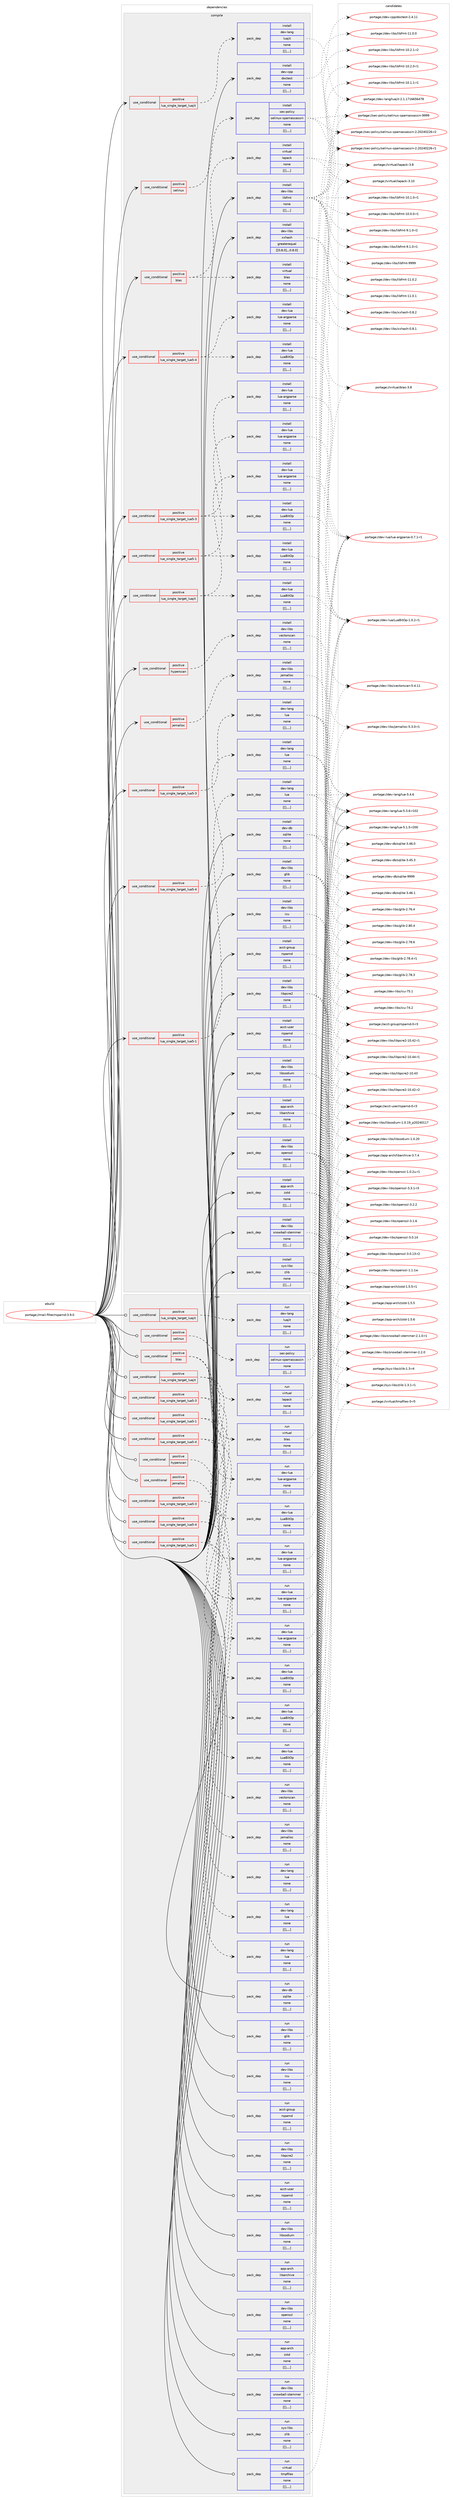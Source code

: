 digraph prolog {

# *************
# Graph options
# *************

newrank=true;
concentrate=true;
compound=true;
graph [rankdir=LR,fontname=Helvetica,fontsize=10,ranksep=1.5];#, ranksep=2.5, nodesep=0.2];
edge  [arrowhead=vee];
node  [fontname=Helvetica,fontsize=10];

# **********
# The ebuild
# **********

subgraph cluster_leftcol {
color=gray;
label=<<i>ebuild</i>>;
id [label="portage://mail-filter/rspamd-3.9.0", color=red, width=4, href="../mail-filter/rspamd-3.9.0.svg"];
}

# ****************
# The dependencies
# ****************

subgraph cluster_midcol {
color=gray;
label=<<i>dependencies</i>>;
subgraph cluster_compile {
fillcolor="#eeeeee";
style=filled;
label=<<i>compile</i>>;
subgraph cond72878 {
dependency293128 [label=<<TABLE BORDER="0" CELLBORDER="1" CELLSPACING="0" CELLPADDING="4"><TR><TD ROWSPAN="3" CELLPADDING="10">use_conditional</TD></TR><TR><TD>positive</TD></TR><TR><TD>blas</TD></TR></TABLE>>, shape=none, color=red];
subgraph pack217813 {
dependency293129 [label=<<TABLE BORDER="0" CELLBORDER="1" CELLSPACING="0" CELLPADDING="4" WIDTH="220"><TR><TD ROWSPAN="6" CELLPADDING="30">pack_dep</TD></TR><TR><TD WIDTH="110">install</TD></TR><TR><TD>virtual</TD></TR><TR><TD>blas</TD></TR><TR><TD>none</TD></TR><TR><TD>[[],,,,]</TD></TR></TABLE>>, shape=none, color=blue];
}
dependency293128:e -> dependency293129:w [weight=20,style="dashed",arrowhead="vee"];
subgraph pack217814 {
dependency293130 [label=<<TABLE BORDER="0" CELLBORDER="1" CELLSPACING="0" CELLPADDING="4" WIDTH="220"><TR><TD ROWSPAN="6" CELLPADDING="30">pack_dep</TD></TR><TR><TD WIDTH="110">install</TD></TR><TR><TD>virtual</TD></TR><TR><TD>lapack</TD></TR><TR><TD>none</TD></TR><TR><TD>[[],,,,]</TD></TR></TABLE>>, shape=none, color=blue];
}
dependency293128:e -> dependency293130:w [weight=20,style="dashed",arrowhead="vee"];
}
id:e -> dependency293128:w [weight=20,style="solid",arrowhead="vee"];
subgraph cond72879 {
dependency293131 [label=<<TABLE BORDER="0" CELLBORDER="1" CELLSPACING="0" CELLPADDING="4"><TR><TD ROWSPAN="3" CELLPADDING="10">use_conditional</TD></TR><TR><TD>positive</TD></TR><TR><TD>hyperscan</TD></TR></TABLE>>, shape=none, color=red];
subgraph pack217815 {
dependency293132 [label=<<TABLE BORDER="0" CELLBORDER="1" CELLSPACING="0" CELLPADDING="4" WIDTH="220"><TR><TD ROWSPAN="6" CELLPADDING="30">pack_dep</TD></TR><TR><TD WIDTH="110">install</TD></TR><TR><TD>dev-libs</TD></TR><TR><TD>vectorscan</TD></TR><TR><TD>none</TD></TR><TR><TD>[[],,,,]</TD></TR></TABLE>>, shape=none, color=blue];
}
dependency293131:e -> dependency293132:w [weight=20,style="dashed",arrowhead="vee"];
}
id:e -> dependency293131:w [weight=20,style="solid",arrowhead="vee"];
subgraph cond72880 {
dependency293133 [label=<<TABLE BORDER="0" CELLBORDER="1" CELLSPACING="0" CELLPADDING="4"><TR><TD ROWSPAN="3" CELLPADDING="10">use_conditional</TD></TR><TR><TD>positive</TD></TR><TR><TD>jemalloc</TD></TR></TABLE>>, shape=none, color=red];
subgraph pack217816 {
dependency293134 [label=<<TABLE BORDER="0" CELLBORDER="1" CELLSPACING="0" CELLPADDING="4" WIDTH="220"><TR><TD ROWSPAN="6" CELLPADDING="30">pack_dep</TD></TR><TR><TD WIDTH="110">install</TD></TR><TR><TD>dev-libs</TD></TR><TR><TD>jemalloc</TD></TR><TR><TD>none</TD></TR><TR><TD>[[],,,,]</TD></TR></TABLE>>, shape=none, color=blue];
}
dependency293133:e -> dependency293134:w [weight=20,style="dashed",arrowhead="vee"];
}
id:e -> dependency293133:w [weight=20,style="solid",arrowhead="vee"];
subgraph cond72881 {
dependency293135 [label=<<TABLE BORDER="0" CELLBORDER="1" CELLSPACING="0" CELLPADDING="4"><TR><TD ROWSPAN="3" CELLPADDING="10">use_conditional</TD></TR><TR><TD>positive</TD></TR><TR><TD>lua_single_target_lua5-1</TD></TR></TABLE>>, shape=none, color=red];
subgraph pack217817 {
dependency293136 [label=<<TABLE BORDER="0" CELLBORDER="1" CELLSPACING="0" CELLPADDING="4" WIDTH="220"><TR><TD ROWSPAN="6" CELLPADDING="30">pack_dep</TD></TR><TR><TD WIDTH="110">install</TD></TR><TR><TD>dev-lang</TD></TR><TR><TD>lua</TD></TR><TR><TD>none</TD></TR><TR><TD>[[],,,,]</TD></TR></TABLE>>, shape=none, color=blue];
}
dependency293135:e -> dependency293136:w [weight=20,style="dashed",arrowhead="vee"];
}
id:e -> dependency293135:w [weight=20,style="solid",arrowhead="vee"];
subgraph cond72882 {
dependency293137 [label=<<TABLE BORDER="0" CELLBORDER="1" CELLSPACING="0" CELLPADDING="4"><TR><TD ROWSPAN="3" CELLPADDING="10">use_conditional</TD></TR><TR><TD>positive</TD></TR><TR><TD>lua_single_target_lua5-1</TD></TR></TABLE>>, shape=none, color=red];
subgraph pack217818 {
dependency293138 [label=<<TABLE BORDER="0" CELLBORDER="1" CELLSPACING="0" CELLPADDING="4" WIDTH="220"><TR><TD ROWSPAN="6" CELLPADDING="30">pack_dep</TD></TR><TR><TD WIDTH="110">install</TD></TR><TR><TD>dev-lua</TD></TR><TR><TD>LuaBitOp</TD></TR><TR><TD>none</TD></TR><TR><TD>[[],,,,]</TD></TR></TABLE>>, shape=none, color=blue];
}
dependency293137:e -> dependency293138:w [weight=20,style="dashed",arrowhead="vee"];
subgraph pack217819 {
dependency293139 [label=<<TABLE BORDER="0" CELLBORDER="1" CELLSPACING="0" CELLPADDING="4" WIDTH="220"><TR><TD ROWSPAN="6" CELLPADDING="30">pack_dep</TD></TR><TR><TD WIDTH="110">install</TD></TR><TR><TD>dev-lua</TD></TR><TR><TD>lua-argparse</TD></TR><TR><TD>none</TD></TR><TR><TD>[[],,,,]</TD></TR></TABLE>>, shape=none, color=blue];
}
dependency293137:e -> dependency293139:w [weight=20,style="dashed",arrowhead="vee"];
}
id:e -> dependency293137:w [weight=20,style="solid",arrowhead="vee"];
subgraph cond72883 {
dependency293140 [label=<<TABLE BORDER="0" CELLBORDER="1" CELLSPACING="0" CELLPADDING="4"><TR><TD ROWSPAN="3" CELLPADDING="10">use_conditional</TD></TR><TR><TD>positive</TD></TR><TR><TD>lua_single_target_lua5-3</TD></TR></TABLE>>, shape=none, color=red];
subgraph pack217820 {
dependency293141 [label=<<TABLE BORDER="0" CELLBORDER="1" CELLSPACING="0" CELLPADDING="4" WIDTH="220"><TR><TD ROWSPAN="6" CELLPADDING="30">pack_dep</TD></TR><TR><TD WIDTH="110">install</TD></TR><TR><TD>dev-lang</TD></TR><TR><TD>lua</TD></TR><TR><TD>none</TD></TR><TR><TD>[[],,,,]</TD></TR></TABLE>>, shape=none, color=blue];
}
dependency293140:e -> dependency293141:w [weight=20,style="dashed",arrowhead="vee"];
}
id:e -> dependency293140:w [weight=20,style="solid",arrowhead="vee"];
subgraph cond72884 {
dependency293142 [label=<<TABLE BORDER="0" CELLBORDER="1" CELLSPACING="0" CELLPADDING="4"><TR><TD ROWSPAN="3" CELLPADDING="10">use_conditional</TD></TR><TR><TD>positive</TD></TR><TR><TD>lua_single_target_lua5-3</TD></TR></TABLE>>, shape=none, color=red];
subgraph pack217821 {
dependency293143 [label=<<TABLE BORDER="0" CELLBORDER="1" CELLSPACING="0" CELLPADDING="4" WIDTH="220"><TR><TD ROWSPAN="6" CELLPADDING="30">pack_dep</TD></TR><TR><TD WIDTH="110">install</TD></TR><TR><TD>dev-lua</TD></TR><TR><TD>LuaBitOp</TD></TR><TR><TD>none</TD></TR><TR><TD>[[],,,,]</TD></TR></TABLE>>, shape=none, color=blue];
}
dependency293142:e -> dependency293143:w [weight=20,style="dashed",arrowhead="vee"];
subgraph pack217822 {
dependency293144 [label=<<TABLE BORDER="0" CELLBORDER="1" CELLSPACING="0" CELLPADDING="4" WIDTH="220"><TR><TD ROWSPAN="6" CELLPADDING="30">pack_dep</TD></TR><TR><TD WIDTH="110">install</TD></TR><TR><TD>dev-lua</TD></TR><TR><TD>lua-argparse</TD></TR><TR><TD>none</TD></TR><TR><TD>[[],,,,]</TD></TR></TABLE>>, shape=none, color=blue];
}
dependency293142:e -> dependency293144:w [weight=20,style="dashed",arrowhead="vee"];
}
id:e -> dependency293142:w [weight=20,style="solid",arrowhead="vee"];
subgraph cond72885 {
dependency293145 [label=<<TABLE BORDER="0" CELLBORDER="1" CELLSPACING="0" CELLPADDING="4"><TR><TD ROWSPAN="3" CELLPADDING="10">use_conditional</TD></TR><TR><TD>positive</TD></TR><TR><TD>lua_single_target_lua5-4</TD></TR></TABLE>>, shape=none, color=red];
subgraph pack217823 {
dependency293146 [label=<<TABLE BORDER="0" CELLBORDER="1" CELLSPACING="0" CELLPADDING="4" WIDTH="220"><TR><TD ROWSPAN="6" CELLPADDING="30">pack_dep</TD></TR><TR><TD WIDTH="110">install</TD></TR><TR><TD>dev-lang</TD></TR><TR><TD>lua</TD></TR><TR><TD>none</TD></TR><TR><TD>[[],,,,]</TD></TR></TABLE>>, shape=none, color=blue];
}
dependency293145:e -> dependency293146:w [weight=20,style="dashed",arrowhead="vee"];
}
id:e -> dependency293145:w [weight=20,style="solid",arrowhead="vee"];
subgraph cond72886 {
dependency293147 [label=<<TABLE BORDER="0" CELLBORDER="1" CELLSPACING="0" CELLPADDING="4"><TR><TD ROWSPAN="3" CELLPADDING="10">use_conditional</TD></TR><TR><TD>positive</TD></TR><TR><TD>lua_single_target_lua5-4</TD></TR></TABLE>>, shape=none, color=red];
subgraph pack217824 {
dependency293148 [label=<<TABLE BORDER="0" CELLBORDER="1" CELLSPACING="0" CELLPADDING="4" WIDTH="220"><TR><TD ROWSPAN="6" CELLPADDING="30">pack_dep</TD></TR><TR><TD WIDTH="110">install</TD></TR><TR><TD>dev-lua</TD></TR><TR><TD>LuaBitOp</TD></TR><TR><TD>none</TD></TR><TR><TD>[[],,,,]</TD></TR></TABLE>>, shape=none, color=blue];
}
dependency293147:e -> dependency293148:w [weight=20,style="dashed",arrowhead="vee"];
subgraph pack217825 {
dependency293149 [label=<<TABLE BORDER="0" CELLBORDER="1" CELLSPACING="0" CELLPADDING="4" WIDTH="220"><TR><TD ROWSPAN="6" CELLPADDING="30">pack_dep</TD></TR><TR><TD WIDTH="110">install</TD></TR><TR><TD>dev-lua</TD></TR><TR><TD>lua-argparse</TD></TR><TR><TD>none</TD></TR><TR><TD>[[],,,,]</TD></TR></TABLE>>, shape=none, color=blue];
}
dependency293147:e -> dependency293149:w [weight=20,style="dashed",arrowhead="vee"];
}
id:e -> dependency293147:w [weight=20,style="solid",arrowhead="vee"];
subgraph cond72887 {
dependency293150 [label=<<TABLE BORDER="0" CELLBORDER="1" CELLSPACING="0" CELLPADDING="4"><TR><TD ROWSPAN="3" CELLPADDING="10">use_conditional</TD></TR><TR><TD>positive</TD></TR><TR><TD>lua_single_target_luajit</TD></TR></TABLE>>, shape=none, color=red];
subgraph pack217826 {
dependency293151 [label=<<TABLE BORDER="0" CELLBORDER="1" CELLSPACING="0" CELLPADDING="4" WIDTH="220"><TR><TD ROWSPAN="6" CELLPADDING="30">pack_dep</TD></TR><TR><TD WIDTH="110">install</TD></TR><TR><TD>dev-lang</TD></TR><TR><TD>luajit</TD></TR><TR><TD>none</TD></TR><TR><TD>[[],,,,]</TD></TR></TABLE>>, shape=none, color=blue];
}
dependency293150:e -> dependency293151:w [weight=20,style="dashed",arrowhead="vee"];
}
id:e -> dependency293150:w [weight=20,style="solid",arrowhead="vee"];
subgraph cond72888 {
dependency293152 [label=<<TABLE BORDER="0" CELLBORDER="1" CELLSPACING="0" CELLPADDING="4"><TR><TD ROWSPAN="3" CELLPADDING="10">use_conditional</TD></TR><TR><TD>positive</TD></TR><TR><TD>lua_single_target_luajit</TD></TR></TABLE>>, shape=none, color=red];
subgraph pack217827 {
dependency293153 [label=<<TABLE BORDER="0" CELLBORDER="1" CELLSPACING="0" CELLPADDING="4" WIDTH="220"><TR><TD ROWSPAN="6" CELLPADDING="30">pack_dep</TD></TR><TR><TD WIDTH="110">install</TD></TR><TR><TD>dev-lua</TD></TR><TR><TD>LuaBitOp</TD></TR><TR><TD>none</TD></TR><TR><TD>[[],,,,]</TD></TR></TABLE>>, shape=none, color=blue];
}
dependency293152:e -> dependency293153:w [weight=20,style="dashed",arrowhead="vee"];
subgraph pack217828 {
dependency293154 [label=<<TABLE BORDER="0" CELLBORDER="1" CELLSPACING="0" CELLPADDING="4" WIDTH="220"><TR><TD ROWSPAN="6" CELLPADDING="30">pack_dep</TD></TR><TR><TD WIDTH="110">install</TD></TR><TR><TD>dev-lua</TD></TR><TR><TD>lua-argparse</TD></TR><TR><TD>none</TD></TR><TR><TD>[[],,,,]</TD></TR></TABLE>>, shape=none, color=blue];
}
dependency293152:e -> dependency293154:w [weight=20,style="dashed",arrowhead="vee"];
}
id:e -> dependency293152:w [weight=20,style="solid",arrowhead="vee"];
subgraph cond72889 {
dependency293155 [label=<<TABLE BORDER="0" CELLBORDER="1" CELLSPACING="0" CELLPADDING="4"><TR><TD ROWSPAN="3" CELLPADDING="10">use_conditional</TD></TR><TR><TD>positive</TD></TR><TR><TD>selinux</TD></TR></TABLE>>, shape=none, color=red];
subgraph pack217829 {
dependency293156 [label=<<TABLE BORDER="0" CELLBORDER="1" CELLSPACING="0" CELLPADDING="4" WIDTH="220"><TR><TD ROWSPAN="6" CELLPADDING="30">pack_dep</TD></TR><TR><TD WIDTH="110">install</TD></TR><TR><TD>sec-policy</TD></TR><TR><TD>selinux-spamassassin</TD></TR><TR><TD>none</TD></TR><TR><TD>[[],,,,]</TD></TR></TABLE>>, shape=none, color=blue];
}
dependency293155:e -> dependency293156:w [weight=20,style="dashed",arrowhead="vee"];
}
id:e -> dependency293155:w [weight=20,style="solid",arrowhead="vee"];
subgraph pack217830 {
dependency293157 [label=<<TABLE BORDER="0" CELLBORDER="1" CELLSPACING="0" CELLPADDING="4" WIDTH="220"><TR><TD ROWSPAN="6" CELLPADDING="30">pack_dep</TD></TR><TR><TD WIDTH="110">install</TD></TR><TR><TD>acct-group</TD></TR><TR><TD>rspamd</TD></TR><TR><TD>none</TD></TR><TR><TD>[[],,,,]</TD></TR></TABLE>>, shape=none, color=blue];
}
id:e -> dependency293157:w [weight=20,style="solid",arrowhead="vee"];
subgraph pack217831 {
dependency293158 [label=<<TABLE BORDER="0" CELLBORDER="1" CELLSPACING="0" CELLPADDING="4" WIDTH="220"><TR><TD ROWSPAN="6" CELLPADDING="30">pack_dep</TD></TR><TR><TD WIDTH="110">install</TD></TR><TR><TD>acct-user</TD></TR><TR><TD>rspamd</TD></TR><TR><TD>none</TD></TR><TR><TD>[[],,,,]</TD></TR></TABLE>>, shape=none, color=blue];
}
id:e -> dependency293158:w [weight=20,style="solid",arrowhead="vee"];
subgraph pack217832 {
dependency293159 [label=<<TABLE BORDER="0" CELLBORDER="1" CELLSPACING="0" CELLPADDING="4" WIDTH="220"><TR><TD ROWSPAN="6" CELLPADDING="30">pack_dep</TD></TR><TR><TD WIDTH="110">install</TD></TR><TR><TD>app-arch</TD></TR><TR><TD>libarchive</TD></TR><TR><TD>none</TD></TR><TR><TD>[[],,,,]</TD></TR></TABLE>>, shape=none, color=blue];
}
id:e -> dependency293159:w [weight=20,style="solid",arrowhead="vee"];
subgraph pack217833 {
dependency293160 [label=<<TABLE BORDER="0" CELLBORDER="1" CELLSPACING="0" CELLPADDING="4" WIDTH="220"><TR><TD ROWSPAN="6" CELLPADDING="30">pack_dep</TD></TR><TR><TD WIDTH="110">install</TD></TR><TR><TD>app-arch</TD></TR><TR><TD>zstd</TD></TR><TR><TD>none</TD></TR><TR><TD>[[],,,,]</TD></TR></TABLE>>, shape=none, color=blue];
}
id:e -> dependency293160:w [weight=20,style="solid",arrowhead="vee"];
subgraph pack217834 {
dependency293161 [label=<<TABLE BORDER="0" CELLBORDER="1" CELLSPACING="0" CELLPADDING="4" WIDTH="220"><TR><TD ROWSPAN="6" CELLPADDING="30">pack_dep</TD></TR><TR><TD WIDTH="110">install</TD></TR><TR><TD>dev-cpp</TD></TR><TR><TD>doctest</TD></TR><TR><TD>none</TD></TR><TR><TD>[[],,,,]</TD></TR></TABLE>>, shape=none, color=blue];
}
id:e -> dependency293161:w [weight=20,style="solid",arrowhead="vee"];
subgraph pack217835 {
dependency293162 [label=<<TABLE BORDER="0" CELLBORDER="1" CELLSPACING="0" CELLPADDING="4" WIDTH="220"><TR><TD ROWSPAN="6" CELLPADDING="30">pack_dep</TD></TR><TR><TD WIDTH="110">install</TD></TR><TR><TD>dev-db</TD></TR><TR><TD>sqlite</TD></TR><TR><TD>none</TD></TR><TR><TD>[[],,,,]</TD></TR></TABLE>>, shape=none, color=blue];
}
id:e -> dependency293162:w [weight=20,style="solid",arrowhead="vee"];
subgraph pack217836 {
dependency293163 [label=<<TABLE BORDER="0" CELLBORDER="1" CELLSPACING="0" CELLPADDING="4" WIDTH="220"><TR><TD ROWSPAN="6" CELLPADDING="30">pack_dep</TD></TR><TR><TD WIDTH="110">install</TD></TR><TR><TD>dev-libs</TD></TR><TR><TD>glib</TD></TR><TR><TD>none</TD></TR><TR><TD>[[],,,,]</TD></TR></TABLE>>, shape=none, color=blue];
}
id:e -> dependency293163:w [weight=20,style="solid",arrowhead="vee"];
subgraph pack217837 {
dependency293164 [label=<<TABLE BORDER="0" CELLBORDER="1" CELLSPACING="0" CELLPADDING="4" WIDTH="220"><TR><TD ROWSPAN="6" CELLPADDING="30">pack_dep</TD></TR><TR><TD WIDTH="110">install</TD></TR><TR><TD>dev-libs</TD></TR><TR><TD>icu</TD></TR><TR><TD>none</TD></TR><TR><TD>[[],,,,]</TD></TR></TABLE>>, shape=none, color=blue];
}
id:e -> dependency293164:w [weight=20,style="solid",arrowhead="vee"];
subgraph pack217838 {
dependency293165 [label=<<TABLE BORDER="0" CELLBORDER="1" CELLSPACING="0" CELLPADDING="4" WIDTH="220"><TR><TD ROWSPAN="6" CELLPADDING="30">pack_dep</TD></TR><TR><TD WIDTH="110">install</TD></TR><TR><TD>dev-libs</TD></TR><TR><TD>libfmt</TD></TR><TR><TD>none</TD></TR><TR><TD>[[],,,,]</TD></TR></TABLE>>, shape=none, color=blue];
}
id:e -> dependency293165:w [weight=20,style="solid",arrowhead="vee"];
subgraph pack217839 {
dependency293166 [label=<<TABLE BORDER="0" CELLBORDER="1" CELLSPACING="0" CELLPADDING="4" WIDTH="220"><TR><TD ROWSPAN="6" CELLPADDING="30">pack_dep</TD></TR><TR><TD WIDTH="110">install</TD></TR><TR><TD>dev-libs</TD></TR><TR><TD>libpcre2</TD></TR><TR><TD>none</TD></TR><TR><TD>[[],,,,]</TD></TR></TABLE>>, shape=none, color=blue];
}
id:e -> dependency293166:w [weight=20,style="solid",arrowhead="vee"];
subgraph pack217840 {
dependency293167 [label=<<TABLE BORDER="0" CELLBORDER="1" CELLSPACING="0" CELLPADDING="4" WIDTH="220"><TR><TD ROWSPAN="6" CELLPADDING="30">pack_dep</TD></TR><TR><TD WIDTH="110">install</TD></TR><TR><TD>dev-libs</TD></TR><TR><TD>libsodium</TD></TR><TR><TD>none</TD></TR><TR><TD>[[],,,,]</TD></TR></TABLE>>, shape=none, color=blue];
}
id:e -> dependency293167:w [weight=20,style="solid",arrowhead="vee"];
subgraph pack217841 {
dependency293168 [label=<<TABLE BORDER="0" CELLBORDER="1" CELLSPACING="0" CELLPADDING="4" WIDTH="220"><TR><TD ROWSPAN="6" CELLPADDING="30">pack_dep</TD></TR><TR><TD WIDTH="110">install</TD></TR><TR><TD>dev-libs</TD></TR><TR><TD>openssl</TD></TR><TR><TD>none</TD></TR><TR><TD>[[],,,,]</TD></TR></TABLE>>, shape=none, color=blue];
}
id:e -> dependency293168:w [weight=20,style="solid",arrowhead="vee"];
subgraph pack217842 {
dependency293169 [label=<<TABLE BORDER="0" CELLBORDER="1" CELLSPACING="0" CELLPADDING="4" WIDTH="220"><TR><TD ROWSPAN="6" CELLPADDING="30">pack_dep</TD></TR><TR><TD WIDTH="110">install</TD></TR><TR><TD>dev-libs</TD></TR><TR><TD>snowball-stemmer</TD></TR><TR><TD>none</TD></TR><TR><TD>[[],,,,]</TD></TR></TABLE>>, shape=none, color=blue];
}
id:e -> dependency293169:w [weight=20,style="solid",arrowhead="vee"];
subgraph pack217843 {
dependency293170 [label=<<TABLE BORDER="0" CELLBORDER="1" CELLSPACING="0" CELLPADDING="4" WIDTH="220"><TR><TD ROWSPAN="6" CELLPADDING="30">pack_dep</TD></TR><TR><TD WIDTH="110">install</TD></TR><TR><TD>dev-libs</TD></TR><TR><TD>xxhash</TD></TR><TR><TD>greaterequal</TD></TR><TR><TD>[[0,8,0],,,0.8.0]</TD></TR></TABLE>>, shape=none, color=blue];
}
id:e -> dependency293170:w [weight=20,style="solid",arrowhead="vee"];
subgraph pack217844 {
dependency293171 [label=<<TABLE BORDER="0" CELLBORDER="1" CELLSPACING="0" CELLPADDING="4" WIDTH="220"><TR><TD ROWSPAN="6" CELLPADDING="30">pack_dep</TD></TR><TR><TD WIDTH="110">install</TD></TR><TR><TD>sys-libs</TD></TR><TR><TD>zlib</TD></TR><TR><TD>none</TD></TR><TR><TD>[[],,,,]</TD></TR></TABLE>>, shape=none, color=blue];
}
id:e -> dependency293171:w [weight=20,style="solid",arrowhead="vee"];
}
subgraph cluster_compileandrun {
fillcolor="#eeeeee";
style=filled;
label=<<i>compile and run</i>>;
}
subgraph cluster_run {
fillcolor="#eeeeee";
style=filled;
label=<<i>run</i>>;
subgraph cond72890 {
dependency293172 [label=<<TABLE BORDER="0" CELLBORDER="1" CELLSPACING="0" CELLPADDING="4"><TR><TD ROWSPAN="3" CELLPADDING="10">use_conditional</TD></TR><TR><TD>positive</TD></TR><TR><TD>blas</TD></TR></TABLE>>, shape=none, color=red];
subgraph pack217845 {
dependency293173 [label=<<TABLE BORDER="0" CELLBORDER="1" CELLSPACING="0" CELLPADDING="4" WIDTH="220"><TR><TD ROWSPAN="6" CELLPADDING="30">pack_dep</TD></TR><TR><TD WIDTH="110">run</TD></TR><TR><TD>virtual</TD></TR><TR><TD>blas</TD></TR><TR><TD>none</TD></TR><TR><TD>[[],,,,]</TD></TR></TABLE>>, shape=none, color=blue];
}
dependency293172:e -> dependency293173:w [weight=20,style="dashed",arrowhead="vee"];
subgraph pack217846 {
dependency293174 [label=<<TABLE BORDER="0" CELLBORDER="1" CELLSPACING="0" CELLPADDING="4" WIDTH="220"><TR><TD ROWSPAN="6" CELLPADDING="30">pack_dep</TD></TR><TR><TD WIDTH="110">run</TD></TR><TR><TD>virtual</TD></TR><TR><TD>lapack</TD></TR><TR><TD>none</TD></TR><TR><TD>[[],,,,]</TD></TR></TABLE>>, shape=none, color=blue];
}
dependency293172:e -> dependency293174:w [weight=20,style="dashed",arrowhead="vee"];
}
id:e -> dependency293172:w [weight=20,style="solid",arrowhead="odot"];
subgraph cond72891 {
dependency293175 [label=<<TABLE BORDER="0" CELLBORDER="1" CELLSPACING="0" CELLPADDING="4"><TR><TD ROWSPAN="3" CELLPADDING="10">use_conditional</TD></TR><TR><TD>positive</TD></TR><TR><TD>hyperscan</TD></TR></TABLE>>, shape=none, color=red];
subgraph pack217847 {
dependency293176 [label=<<TABLE BORDER="0" CELLBORDER="1" CELLSPACING="0" CELLPADDING="4" WIDTH="220"><TR><TD ROWSPAN="6" CELLPADDING="30">pack_dep</TD></TR><TR><TD WIDTH="110">run</TD></TR><TR><TD>dev-libs</TD></TR><TR><TD>vectorscan</TD></TR><TR><TD>none</TD></TR><TR><TD>[[],,,,]</TD></TR></TABLE>>, shape=none, color=blue];
}
dependency293175:e -> dependency293176:w [weight=20,style="dashed",arrowhead="vee"];
}
id:e -> dependency293175:w [weight=20,style="solid",arrowhead="odot"];
subgraph cond72892 {
dependency293177 [label=<<TABLE BORDER="0" CELLBORDER="1" CELLSPACING="0" CELLPADDING="4"><TR><TD ROWSPAN="3" CELLPADDING="10">use_conditional</TD></TR><TR><TD>positive</TD></TR><TR><TD>jemalloc</TD></TR></TABLE>>, shape=none, color=red];
subgraph pack217848 {
dependency293178 [label=<<TABLE BORDER="0" CELLBORDER="1" CELLSPACING="0" CELLPADDING="4" WIDTH="220"><TR><TD ROWSPAN="6" CELLPADDING="30">pack_dep</TD></TR><TR><TD WIDTH="110">run</TD></TR><TR><TD>dev-libs</TD></TR><TR><TD>jemalloc</TD></TR><TR><TD>none</TD></TR><TR><TD>[[],,,,]</TD></TR></TABLE>>, shape=none, color=blue];
}
dependency293177:e -> dependency293178:w [weight=20,style="dashed",arrowhead="vee"];
}
id:e -> dependency293177:w [weight=20,style="solid",arrowhead="odot"];
subgraph cond72893 {
dependency293179 [label=<<TABLE BORDER="0" CELLBORDER="1" CELLSPACING="0" CELLPADDING="4"><TR><TD ROWSPAN="3" CELLPADDING="10">use_conditional</TD></TR><TR><TD>positive</TD></TR><TR><TD>lua_single_target_lua5-1</TD></TR></TABLE>>, shape=none, color=red];
subgraph pack217849 {
dependency293180 [label=<<TABLE BORDER="0" CELLBORDER="1" CELLSPACING="0" CELLPADDING="4" WIDTH="220"><TR><TD ROWSPAN="6" CELLPADDING="30">pack_dep</TD></TR><TR><TD WIDTH="110">run</TD></TR><TR><TD>dev-lang</TD></TR><TR><TD>lua</TD></TR><TR><TD>none</TD></TR><TR><TD>[[],,,,]</TD></TR></TABLE>>, shape=none, color=blue];
}
dependency293179:e -> dependency293180:w [weight=20,style="dashed",arrowhead="vee"];
}
id:e -> dependency293179:w [weight=20,style="solid",arrowhead="odot"];
subgraph cond72894 {
dependency293181 [label=<<TABLE BORDER="0" CELLBORDER="1" CELLSPACING="0" CELLPADDING="4"><TR><TD ROWSPAN="3" CELLPADDING="10">use_conditional</TD></TR><TR><TD>positive</TD></TR><TR><TD>lua_single_target_lua5-1</TD></TR></TABLE>>, shape=none, color=red];
subgraph pack217850 {
dependency293182 [label=<<TABLE BORDER="0" CELLBORDER="1" CELLSPACING="0" CELLPADDING="4" WIDTH="220"><TR><TD ROWSPAN="6" CELLPADDING="30">pack_dep</TD></TR><TR><TD WIDTH="110">run</TD></TR><TR><TD>dev-lua</TD></TR><TR><TD>LuaBitOp</TD></TR><TR><TD>none</TD></TR><TR><TD>[[],,,,]</TD></TR></TABLE>>, shape=none, color=blue];
}
dependency293181:e -> dependency293182:w [weight=20,style="dashed",arrowhead="vee"];
subgraph pack217851 {
dependency293183 [label=<<TABLE BORDER="0" CELLBORDER="1" CELLSPACING="0" CELLPADDING="4" WIDTH="220"><TR><TD ROWSPAN="6" CELLPADDING="30">pack_dep</TD></TR><TR><TD WIDTH="110">run</TD></TR><TR><TD>dev-lua</TD></TR><TR><TD>lua-argparse</TD></TR><TR><TD>none</TD></TR><TR><TD>[[],,,,]</TD></TR></TABLE>>, shape=none, color=blue];
}
dependency293181:e -> dependency293183:w [weight=20,style="dashed",arrowhead="vee"];
}
id:e -> dependency293181:w [weight=20,style="solid",arrowhead="odot"];
subgraph cond72895 {
dependency293184 [label=<<TABLE BORDER="0" CELLBORDER="1" CELLSPACING="0" CELLPADDING="4"><TR><TD ROWSPAN="3" CELLPADDING="10">use_conditional</TD></TR><TR><TD>positive</TD></TR><TR><TD>lua_single_target_lua5-3</TD></TR></TABLE>>, shape=none, color=red];
subgraph pack217852 {
dependency293185 [label=<<TABLE BORDER="0" CELLBORDER="1" CELLSPACING="0" CELLPADDING="4" WIDTH="220"><TR><TD ROWSPAN="6" CELLPADDING="30">pack_dep</TD></TR><TR><TD WIDTH="110">run</TD></TR><TR><TD>dev-lang</TD></TR><TR><TD>lua</TD></TR><TR><TD>none</TD></TR><TR><TD>[[],,,,]</TD></TR></TABLE>>, shape=none, color=blue];
}
dependency293184:e -> dependency293185:w [weight=20,style="dashed",arrowhead="vee"];
}
id:e -> dependency293184:w [weight=20,style="solid",arrowhead="odot"];
subgraph cond72896 {
dependency293186 [label=<<TABLE BORDER="0" CELLBORDER="1" CELLSPACING="0" CELLPADDING="4"><TR><TD ROWSPAN="3" CELLPADDING="10">use_conditional</TD></TR><TR><TD>positive</TD></TR><TR><TD>lua_single_target_lua5-3</TD></TR></TABLE>>, shape=none, color=red];
subgraph pack217853 {
dependency293187 [label=<<TABLE BORDER="0" CELLBORDER="1" CELLSPACING="0" CELLPADDING="4" WIDTH="220"><TR><TD ROWSPAN="6" CELLPADDING="30">pack_dep</TD></TR><TR><TD WIDTH="110">run</TD></TR><TR><TD>dev-lua</TD></TR><TR><TD>LuaBitOp</TD></TR><TR><TD>none</TD></TR><TR><TD>[[],,,,]</TD></TR></TABLE>>, shape=none, color=blue];
}
dependency293186:e -> dependency293187:w [weight=20,style="dashed",arrowhead="vee"];
subgraph pack217854 {
dependency293188 [label=<<TABLE BORDER="0" CELLBORDER="1" CELLSPACING="0" CELLPADDING="4" WIDTH="220"><TR><TD ROWSPAN="6" CELLPADDING="30">pack_dep</TD></TR><TR><TD WIDTH="110">run</TD></TR><TR><TD>dev-lua</TD></TR><TR><TD>lua-argparse</TD></TR><TR><TD>none</TD></TR><TR><TD>[[],,,,]</TD></TR></TABLE>>, shape=none, color=blue];
}
dependency293186:e -> dependency293188:w [weight=20,style="dashed",arrowhead="vee"];
}
id:e -> dependency293186:w [weight=20,style="solid",arrowhead="odot"];
subgraph cond72897 {
dependency293189 [label=<<TABLE BORDER="0" CELLBORDER="1" CELLSPACING="0" CELLPADDING="4"><TR><TD ROWSPAN="3" CELLPADDING="10">use_conditional</TD></TR><TR><TD>positive</TD></TR><TR><TD>lua_single_target_lua5-4</TD></TR></TABLE>>, shape=none, color=red];
subgraph pack217855 {
dependency293190 [label=<<TABLE BORDER="0" CELLBORDER="1" CELLSPACING="0" CELLPADDING="4" WIDTH="220"><TR><TD ROWSPAN="6" CELLPADDING="30">pack_dep</TD></TR><TR><TD WIDTH="110">run</TD></TR><TR><TD>dev-lang</TD></TR><TR><TD>lua</TD></TR><TR><TD>none</TD></TR><TR><TD>[[],,,,]</TD></TR></TABLE>>, shape=none, color=blue];
}
dependency293189:e -> dependency293190:w [weight=20,style="dashed",arrowhead="vee"];
}
id:e -> dependency293189:w [weight=20,style="solid",arrowhead="odot"];
subgraph cond72898 {
dependency293191 [label=<<TABLE BORDER="0" CELLBORDER="1" CELLSPACING="0" CELLPADDING="4"><TR><TD ROWSPAN="3" CELLPADDING="10">use_conditional</TD></TR><TR><TD>positive</TD></TR><TR><TD>lua_single_target_lua5-4</TD></TR></TABLE>>, shape=none, color=red];
subgraph pack217856 {
dependency293192 [label=<<TABLE BORDER="0" CELLBORDER="1" CELLSPACING="0" CELLPADDING="4" WIDTH="220"><TR><TD ROWSPAN="6" CELLPADDING="30">pack_dep</TD></TR><TR><TD WIDTH="110">run</TD></TR><TR><TD>dev-lua</TD></TR><TR><TD>LuaBitOp</TD></TR><TR><TD>none</TD></TR><TR><TD>[[],,,,]</TD></TR></TABLE>>, shape=none, color=blue];
}
dependency293191:e -> dependency293192:w [weight=20,style="dashed",arrowhead="vee"];
subgraph pack217857 {
dependency293193 [label=<<TABLE BORDER="0" CELLBORDER="1" CELLSPACING="0" CELLPADDING="4" WIDTH="220"><TR><TD ROWSPAN="6" CELLPADDING="30">pack_dep</TD></TR><TR><TD WIDTH="110">run</TD></TR><TR><TD>dev-lua</TD></TR><TR><TD>lua-argparse</TD></TR><TR><TD>none</TD></TR><TR><TD>[[],,,,]</TD></TR></TABLE>>, shape=none, color=blue];
}
dependency293191:e -> dependency293193:w [weight=20,style="dashed",arrowhead="vee"];
}
id:e -> dependency293191:w [weight=20,style="solid",arrowhead="odot"];
subgraph cond72899 {
dependency293194 [label=<<TABLE BORDER="0" CELLBORDER="1" CELLSPACING="0" CELLPADDING="4"><TR><TD ROWSPAN="3" CELLPADDING="10">use_conditional</TD></TR><TR><TD>positive</TD></TR><TR><TD>lua_single_target_luajit</TD></TR></TABLE>>, shape=none, color=red];
subgraph pack217858 {
dependency293195 [label=<<TABLE BORDER="0" CELLBORDER="1" CELLSPACING="0" CELLPADDING="4" WIDTH="220"><TR><TD ROWSPAN="6" CELLPADDING="30">pack_dep</TD></TR><TR><TD WIDTH="110">run</TD></TR><TR><TD>dev-lang</TD></TR><TR><TD>luajit</TD></TR><TR><TD>none</TD></TR><TR><TD>[[],,,,]</TD></TR></TABLE>>, shape=none, color=blue];
}
dependency293194:e -> dependency293195:w [weight=20,style="dashed",arrowhead="vee"];
}
id:e -> dependency293194:w [weight=20,style="solid",arrowhead="odot"];
subgraph cond72900 {
dependency293196 [label=<<TABLE BORDER="0" CELLBORDER="1" CELLSPACING="0" CELLPADDING="4"><TR><TD ROWSPAN="3" CELLPADDING="10">use_conditional</TD></TR><TR><TD>positive</TD></TR><TR><TD>lua_single_target_luajit</TD></TR></TABLE>>, shape=none, color=red];
subgraph pack217859 {
dependency293197 [label=<<TABLE BORDER="0" CELLBORDER="1" CELLSPACING="0" CELLPADDING="4" WIDTH="220"><TR><TD ROWSPAN="6" CELLPADDING="30">pack_dep</TD></TR><TR><TD WIDTH="110">run</TD></TR><TR><TD>dev-lua</TD></TR><TR><TD>LuaBitOp</TD></TR><TR><TD>none</TD></TR><TR><TD>[[],,,,]</TD></TR></TABLE>>, shape=none, color=blue];
}
dependency293196:e -> dependency293197:w [weight=20,style="dashed",arrowhead="vee"];
subgraph pack217860 {
dependency293198 [label=<<TABLE BORDER="0" CELLBORDER="1" CELLSPACING="0" CELLPADDING="4" WIDTH="220"><TR><TD ROWSPAN="6" CELLPADDING="30">pack_dep</TD></TR><TR><TD WIDTH="110">run</TD></TR><TR><TD>dev-lua</TD></TR><TR><TD>lua-argparse</TD></TR><TR><TD>none</TD></TR><TR><TD>[[],,,,]</TD></TR></TABLE>>, shape=none, color=blue];
}
dependency293196:e -> dependency293198:w [weight=20,style="dashed",arrowhead="vee"];
}
id:e -> dependency293196:w [weight=20,style="solid",arrowhead="odot"];
subgraph cond72901 {
dependency293199 [label=<<TABLE BORDER="0" CELLBORDER="1" CELLSPACING="0" CELLPADDING="4"><TR><TD ROWSPAN="3" CELLPADDING="10">use_conditional</TD></TR><TR><TD>positive</TD></TR><TR><TD>selinux</TD></TR></TABLE>>, shape=none, color=red];
subgraph pack217861 {
dependency293200 [label=<<TABLE BORDER="0" CELLBORDER="1" CELLSPACING="0" CELLPADDING="4" WIDTH="220"><TR><TD ROWSPAN="6" CELLPADDING="30">pack_dep</TD></TR><TR><TD WIDTH="110">run</TD></TR><TR><TD>sec-policy</TD></TR><TR><TD>selinux-spamassassin</TD></TR><TR><TD>none</TD></TR><TR><TD>[[],,,,]</TD></TR></TABLE>>, shape=none, color=blue];
}
dependency293199:e -> dependency293200:w [weight=20,style="dashed",arrowhead="vee"];
}
id:e -> dependency293199:w [weight=20,style="solid",arrowhead="odot"];
subgraph pack217862 {
dependency293201 [label=<<TABLE BORDER="0" CELLBORDER="1" CELLSPACING="0" CELLPADDING="4" WIDTH="220"><TR><TD ROWSPAN="6" CELLPADDING="30">pack_dep</TD></TR><TR><TD WIDTH="110">run</TD></TR><TR><TD>acct-group</TD></TR><TR><TD>rspamd</TD></TR><TR><TD>none</TD></TR><TR><TD>[[],,,,]</TD></TR></TABLE>>, shape=none, color=blue];
}
id:e -> dependency293201:w [weight=20,style="solid",arrowhead="odot"];
subgraph pack217863 {
dependency293202 [label=<<TABLE BORDER="0" CELLBORDER="1" CELLSPACING="0" CELLPADDING="4" WIDTH="220"><TR><TD ROWSPAN="6" CELLPADDING="30">pack_dep</TD></TR><TR><TD WIDTH="110">run</TD></TR><TR><TD>acct-user</TD></TR><TR><TD>rspamd</TD></TR><TR><TD>none</TD></TR><TR><TD>[[],,,,]</TD></TR></TABLE>>, shape=none, color=blue];
}
id:e -> dependency293202:w [weight=20,style="solid",arrowhead="odot"];
subgraph pack217864 {
dependency293203 [label=<<TABLE BORDER="0" CELLBORDER="1" CELLSPACING="0" CELLPADDING="4" WIDTH="220"><TR><TD ROWSPAN="6" CELLPADDING="30">pack_dep</TD></TR><TR><TD WIDTH="110">run</TD></TR><TR><TD>app-arch</TD></TR><TR><TD>libarchive</TD></TR><TR><TD>none</TD></TR><TR><TD>[[],,,,]</TD></TR></TABLE>>, shape=none, color=blue];
}
id:e -> dependency293203:w [weight=20,style="solid",arrowhead="odot"];
subgraph pack217865 {
dependency293204 [label=<<TABLE BORDER="0" CELLBORDER="1" CELLSPACING="0" CELLPADDING="4" WIDTH="220"><TR><TD ROWSPAN="6" CELLPADDING="30">pack_dep</TD></TR><TR><TD WIDTH="110">run</TD></TR><TR><TD>app-arch</TD></TR><TR><TD>zstd</TD></TR><TR><TD>none</TD></TR><TR><TD>[[],,,,]</TD></TR></TABLE>>, shape=none, color=blue];
}
id:e -> dependency293204:w [weight=20,style="solid",arrowhead="odot"];
subgraph pack217866 {
dependency293205 [label=<<TABLE BORDER="0" CELLBORDER="1" CELLSPACING="0" CELLPADDING="4" WIDTH="220"><TR><TD ROWSPAN="6" CELLPADDING="30">pack_dep</TD></TR><TR><TD WIDTH="110">run</TD></TR><TR><TD>dev-db</TD></TR><TR><TD>sqlite</TD></TR><TR><TD>none</TD></TR><TR><TD>[[],,,,]</TD></TR></TABLE>>, shape=none, color=blue];
}
id:e -> dependency293205:w [weight=20,style="solid",arrowhead="odot"];
subgraph pack217867 {
dependency293206 [label=<<TABLE BORDER="0" CELLBORDER="1" CELLSPACING="0" CELLPADDING="4" WIDTH="220"><TR><TD ROWSPAN="6" CELLPADDING="30">pack_dep</TD></TR><TR><TD WIDTH="110">run</TD></TR><TR><TD>dev-libs</TD></TR><TR><TD>glib</TD></TR><TR><TD>none</TD></TR><TR><TD>[[],,,,]</TD></TR></TABLE>>, shape=none, color=blue];
}
id:e -> dependency293206:w [weight=20,style="solid",arrowhead="odot"];
subgraph pack217868 {
dependency293207 [label=<<TABLE BORDER="0" CELLBORDER="1" CELLSPACING="0" CELLPADDING="4" WIDTH="220"><TR><TD ROWSPAN="6" CELLPADDING="30">pack_dep</TD></TR><TR><TD WIDTH="110">run</TD></TR><TR><TD>dev-libs</TD></TR><TR><TD>icu</TD></TR><TR><TD>none</TD></TR><TR><TD>[[],,,,]</TD></TR></TABLE>>, shape=none, color=blue];
}
id:e -> dependency293207:w [weight=20,style="solid",arrowhead="odot"];
subgraph pack217869 {
dependency293208 [label=<<TABLE BORDER="0" CELLBORDER="1" CELLSPACING="0" CELLPADDING="4" WIDTH="220"><TR><TD ROWSPAN="6" CELLPADDING="30">pack_dep</TD></TR><TR><TD WIDTH="110">run</TD></TR><TR><TD>dev-libs</TD></TR><TR><TD>libpcre2</TD></TR><TR><TD>none</TD></TR><TR><TD>[[],,,,]</TD></TR></TABLE>>, shape=none, color=blue];
}
id:e -> dependency293208:w [weight=20,style="solid",arrowhead="odot"];
subgraph pack217870 {
dependency293209 [label=<<TABLE BORDER="0" CELLBORDER="1" CELLSPACING="0" CELLPADDING="4" WIDTH="220"><TR><TD ROWSPAN="6" CELLPADDING="30">pack_dep</TD></TR><TR><TD WIDTH="110">run</TD></TR><TR><TD>dev-libs</TD></TR><TR><TD>libsodium</TD></TR><TR><TD>none</TD></TR><TR><TD>[[],,,,]</TD></TR></TABLE>>, shape=none, color=blue];
}
id:e -> dependency293209:w [weight=20,style="solid",arrowhead="odot"];
subgraph pack217871 {
dependency293210 [label=<<TABLE BORDER="0" CELLBORDER="1" CELLSPACING="0" CELLPADDING="4" WIDTH="220"><TR><TD ROWSPAN="6" CELLPADDING="30">pack_dep</TD></TR><TR><TD WIDTH="110">run</TD></TR><TR><TD>dev-libs</TD></TR><TR><TD>openssl</TD></TR><TR><TD>none</TD></TR><TR><TD>[[],,,,]</TD></TR></TABLE>>, shape=none, color=blue];
}
id:e -> dependency293210:w [weight=20,style="solid",arrowhead="odot"];
subgraph pack217872 {
dependency293211 [label=<<TABLE BORDER="0" CELLBORDER="1" CELLSPACING="0" CELLPADDING="4" WIDTH="220"><TR><TD ROWSPAN="6" CELLPADDING="30">pack_dep</TD></TR><TR><TD WIDTH="110">run</TD></TR><TR><TD>dev-libs</TD></TR><TR><TD>snowball-stemmer</TD></TR><TR><TD>none</TD></TR><TR><TD>[[],,,,]</TD></TR></TABLE>>, shape=none, color=blue];
}
id:e -> dependency293211:w [weight=20,style="solid",arrowhead="odot"];
subgraph pack217873 {
dependency293212 [label=<<TABLE BORDER="0" CELLBORDER="1" CELLSPACING="0" CELLPADDING="4" WIDTH="220"><TR><TD ROWSPAN="6" CELLPADDING="30">pack_dep</TD></TR><TR><TD WIDTH="110">run</TD></TR><TR><TD>sys-libs</TD></TR><TR><TD>zlib</TD></TR><TR><TD>none</TD></TR><TR><TD>[[],,,,]</TD></TR></TABLE>>, shape=none, color=blue];
}
id:e -> dependency293212:w [weight=20,style="solid",arrowhead="odot"];
subgraph pack217874 {
dependency293213 [label=<<TABLE BORDER="0" CELLBORDER="1" CELLSPACING="0" CELLPADDING="4" WIDTH="220"><TR><TD ROWSPAN="6" CELLPADDING="30">pack_dep</TD></TR><TR><TD WIDTH="110">run</TD></TR><TR><TD>virtual</TD></TR><TR><TD>tmpfiles</TD></TR><TR><TD>none</TD></TR><TR><TD>[[],,,,]</TD></TR></TABLE>>, shape=none, color=blue];
}
id:e -> dependency293213:w [weight=20,style="solid",arrowhead="odot"];
}
}

# **************
# The candidates
# **************

subgraph cluster_choices {
rank=same;
color=gray;
label=<<i>candidates</i>>;

subgraph choice217813 {
color=black;
nodesep=1;
choice1181051141161179710847981089711545514656 [label="portage://virtual/blas-3.8", color=red, width=4,href="../virtual/blas-3.8.svg"];
dependency293129:e -> choice1181051141161179710847981089711545514656:w [style=dotted,weight="100"];
}
subgraph choice217814 {
color=black;
nodesep=1;
choice11810511411611797108471089711297991074551464948 [label="portage://virtual/lapack-3.10", color=red, width=4,href="../virtual/lapack-3.10.svg"];
choice118105114116117971084710897112979910745514656 [label="portage://virtual/lapack-3.8", color=red, width=4,href="../virtual/lapack-3.8.svg"];
dependency293130:e -> choice11810511411611797108471089711297991074551464948:w [style=dotted,weight="100"];
dependency293130:e -> choice118105114116117971084710897112979910745514656:w [style=dotted,weight="100"];
}
subgraph choice217815 {
color=black;
nodesep=1;
choice10010111845108105981154711810199116111114115999711045534652464949 [label="portage://dev-libs/vectorscan-5.4.11", color=red, width=4,href="../dev-libs/vectorscan-5.4.11.svg"];
dependency293132:e -> choice10010111845108105981154711810199116111114115999711045534652464949:w [style=dotted,weight="100"];
}
subgraph choice217816 {
color=black;
nodesep=1;
choice10010111845108105981154710610110997108108111994553465146484511449 [label="portage://dev-libs/jemalloc-5.3.0-r1", color=red, width=4,href="../dev-libs/jemalloc-5.3.0-r1.svg"];
dependency293134:e -> choice10010111845108105981154710610110997108108111994553465146484511449:w [style=dotted,weight="100"];
}
subgraph choice217817 {
color=black;
nodesep=1;
choice10010111845108971101034710811797455346524654 [label="portage://dev-lang/lua-5.4.6", color=red, width=4,href="../dev-lang/lua-5.4.6.svg"];
choice1001011184510897110103471081179745534651465445114494850 [label="portage://dev-lang/lua-5.3.6-r102", color=red, width=4,href="../dev-lang/lua-5.3.6-r102.svg"];
choice1001011184510897110103471081179745534649465345114504848 [label="portage://dev-lang/lua-5.1.5-r200", color=red, width=4,href="../dev-lang/lua-5.1.5-r200.svg"];
dependency293136:e -> choice10010111845108971101034710811797455346524654:w [style=dotted,weight="100"];
dependency293136:e -> choice1001011184510897110103471081179745534651465445114494850:w [style=dotted,weight="100"];
dependency293136:e -> choice1001011184510897110103471081179745534649465345114504848:w [style=dotted,weight="100"];
}
subgraph choice217818 {
color=black;
nodesep=1;
choice100101118451081179747761179766105116791124549464846504511449 [label="portage://dev-lua/LuaBitOp-1.0.2-r1", color=red, width=4,href="../dev-lua/LuaBitOp-1.0.2-r1.svg"];
dependency293138:e -> choice100101118451081179747761179766105116791124549464846504511449:w [style=dotted,weight="100"];
}
subgraph choice217819 {
color=black;
nodesep=1;
choice100101118451081179747108117974597114103112971141151014548465546494511449 [label="portage://dev-lua/lua-argparse-0.7.1-r1", color=red, width=4,href="../dev-lua/lua-argparse-0.7.1-r1.svg"];
dependency293139:e -> choice100101118451081179747108117974597114103112971141151014548465546494511449:w [style=dotted,weight="100"];
}
subgraph choice217820 {
color=black;
nodesep=1;
choice10010111845108971101034710811797455346524654 [label="portage://dev-lang/lua-5.4.6", color=red, width=4,href="../dev-lang/lua-5.4.6.svg"];
choice1001011184510897110103471081179745534651465445114494850 [label="portage://dev-lang/lua-5.3.6-r102", color=red, width=4,href="../dev-lang/lua-5.3.6-r102.svg"];
choice1001011184510897110103471081179745534649465345114504848 [label="portage://dev-lang/lua-5.1.5-r200", color=red, width=4,href="../dev-lang/lua-5.1.5-r200.svg"];
dependency293141:e -> choice10010111845108971101034710811797455346524654:w [style=dotted,weight="100"];
dependency293141:e -> choice1001011184510897110103471081179745534651465445114494850:w [style=dotted,weight="100"];
dependency293141:e -> choice1001011184510897110103471081179745534649465345114504848:w [style=dotted,weight="100"];
}
subgraph choice217821 {
color=black;
nodesep=1;
choice100101118451081179747761179766105116791124549464846504511449 [label="portage://dev-lua/LuaBitOp-1.0.2-r1", color=red, width=4,href="../dev-lua/LuaBitOp-1.0.2-r1.svg"];
dependency293143:e -> choice100101118451081179747761179766105116791124549464846504511449:w [style=dotted,weight="100"];
}
subgraph choice217822 {
color=black;
nodesep=1;
choice100101118451081179747108117974597114103112971141151014548465546494511449 [label="portage://dev-lua/lua-argparse-0.7.1-r1", color=red, width=4,href="../dev-lua/lua-argparse-0.7.1-r1.svg"];
dependency293144:e -> choice100101118451081179747108117974597114103112971141151014548465546494511449:w [style=dotted,weight="100"];
}
subgraph choice217823 {
color=black;
nodesep=1;
choice10010111845108971101034710811797455346524654 [label="portage://dev-lang/lua-5.4.6", color=red, width=4,href="../dev-lang/lua-5.4.6.svg"];
choice1001011184510897110103471081179745534651465445114494850 [label="portage://dev-lang/lua-5.3.6-r102", color=red, width=4,href="../dev-lang/lua-5.3.6-r102.svg"];
choice1001011184510897110103471081179745534649465345114504848 [label="portage://dev-lang/lua-5.1.5-r200", color=red, width=4,href="../dev-lang/lua-5.1.5-r200.svg"];
dependency293146:e -> choice10010111845108971101034710811797455346524654:w [style=dotted,weight="100"];
dependency293146:e -> choice1001011184510897110103471081179745534651465445114494850:w [style=dotted,weight="100"];
dependency293146:e -> choice1001011184510897110103471081179745534649465345114504848:w [style=dotted,weight="100"];
}
subgraph choice217824 {
color=black;
nodesep=1;
choice100101118451081179747761179766105116791124549464846504511449 [label="portage://dev-lua/LuaBitOp-1.0.2-r1", color=red, width=4,href="../dev-lua/LuaBitOp-1.0.2-r1.svg"];
dependency293148:e -> choice100101118451081179747761179766105116791124549464846504511449:w [style=dotted,weight="100"];
}
subgraph choice217825 {
color=black;
nodesep=1;
choice100101118451081179747108117974597114103112971141151014548465546494511449 [label="portage://dev-lua/lua-argparse-0.7.1-r1", color=red, width=4,href="../dev-lua/lua-argparse-0.7.1-r1.svg"];
dependency293149:e -> choice100101118451081179747108117974597114103112971141151014548465546494511449:w [style=dotted,weight="100"];
}
subgraph choice217826 {
color=black;
nodesep=1;
choice10010111845108971101034710811797106105116455046494649554954545354525556 [label="portage://dev-lang/luajit-2.1.1716656478", color=red, width=4,href="../dev-lang/luajit-2.1.1716656478.svg"];
dependency293151:e -> choice10010111845108971101034710811797106105116455046494649554954545354525556:w [style=dotted,weight="100"];
}
subgraph choice217827 {
color=black;
nodesep=1;
choice100101118451081179747761179766105116791124549464846504511449 [label="portage://dev-lua/LuaBitOp-1.0.2-r1", color=red, width=4,href="../dev-lua/LuaBitOp-1.0.2-r1.svg"];
dependency293153:e -> choice100101118451081179747761179766105116791124549464846504511449:w [style=dotted,weight="100"];
}
subgraph choice217828 {
color=black;
nodesep=1;
choice100101118451081179747108117974597114103112971141151014548465546494511449 [label="portage://dev-lua/lua-argparse-0.7.1-r1", color=red, width=4,href="../dev-lua/lua-argparse-0.7.1-r1.svg"];
dependency293154:e -> choice100101118451081179747108117974597114103112971141151014548465546494511449:w [style=dotted,weight="100"];
}
subgraph choice217829 {
color=black;
nodesep=1;
choice11510199451121111081059912147115101108105110117120451151129710997115115971151151051104557575757 [label="portage://sec-policy/selinux-spamassassin-9999", color=red, width=4,href="../sec-policy/selinux-spamassassin-9999.svg"];
choice115101994511211110810599121471151011081051101171204511511297109971151159711511510511045504650485052485050544511450 [label="portage://sec-policy/selinux-spamassassin-2.20240226-r2", color=red, width=4,href="../sec-policy/selinux-spamassassin-2.20240226-r2.svg"];
choice115101994511211110810599121471151011081051101171204511511297109971151159711511510511045504650485052485050544511449 [label="portage://sec-policy/selinux-spamassassin-2.20240226-r1", color=red, width=4,href="../sec-policy/selinux-spamassassin-2.20240226-r1.svg"];
dependency293156:e -> choice11510199451121111081059912147115101108105110117120451151129710997115115971151151051104557575757:w [style=dotted,weight="100"];
dependency293156:e -> choice115101994511211110810599121471151011081051101171204511511297109971151159711511510511045504650485052485050544511450:w [style=dotted,weight="100"];
dependency293156:e -> choice115101994511211110810599121471151011081051101171204511511297109971151159711511510511045504650485052485050544511449:w [style=dotted,weight="100"];
}
subgraph choice217830 {
color=black;
nodesep=1;
choice97999911645103114111117112471141151129710910045484511451 [label="portage://acct-group/rspamd-0-r3", color=red, width=4,href="../acct-group/rspamd-0-r3.svg"];
dependency293157:e -> choice97999911645103114111117112471141151129710910045484511451:w [style=dotted,weight="100"];
}
subgraph choice217831 {
color=black;
nodesep=1;
choice97999911645117115101114471141151129710910045484511451 [label="portage://acct-user/rspamd-0-r3", color=red, width=4,href="../acct-user/rspamd-0-r3.svg"];
dependency293158:e -> choice97999911645117115101114471141151129710910045484511451:w [style=dotted,weight="100"];
}
subgraph choice217832 {
color=black;
nodesep=1;
choice9711211245971149910447108105989711499104105118101455146554652 [label="portage://app-arch/libarchive-3.7.4", color=red, width=4,href="../app-arch/libarchive-3.7.4.svg"];
dependency293159:e -> choice9711211245971149910447108105989711499104105118101455146554652:w [style=dotted,weight="100"];
}
subgraph choice217833 {
color=black;
nodesep=1;
choice9711211245971149910447122115116100454946534654 [label="portage://app-arch/zstd-1.5.6", color=red, width=4,href="../app-arch/zstd-1.5.6.svg"];
choice97112112459711499104471221151161004549465346534511449 [label="portage://app-arch/zstd-1.5.5-r1", color=red, width=4,href="../app-arch/zstd-1.5.5-r1.svg"];
choice9711211245971149910447122115116100454946534653 [label="portage://app-arch/zstd-1.5.5", color=red, width=4,href="../app-arch/zstd-1.5.5.svg"];
dependency293160:e -> choice9711211245971149910447122115116100454946534654:w [style=dotted,weight="100"];
dependency293160:e -> choice97112112459711499104471221151161004549465346534511449:w [style=dotted,weight="100"];
dependency293160:e -> choice9711211245971149910447122115116100454946534653:w [style=dotted,weight="100"];
}
subgraph choice217834 {
color=black;
nodesep=1;
choice1001011184599112112471001119911610111511645504652464949 [label="portage://dev-cpp/doctest-2.4.11", color=red, width=4,href="../dev-cpp/doctest-2.4.11.svg"];
dependency293161:e -> choice1001011184599112112471001119911610111511645504652464949:w [style=dotted,weight="100"];
}
subgraph choice217835 {
color=black;
nodesep=1;
choice1001011184510098471151131081051161014557575757 [label="portage://dev-db/sqlite-9999", color=red, width=4,href="../dev-db/sqlite-9999.svg"];
choice10010111845100984711511310810511610145514652544649 [label="portage://dev-db/sqlite-3.46.1", color=red, width=4,href="../dev-db/sqlite-3.46.1.svg"];
choice10010111845100984711511310810511610145514652544648 [label="portage://dev-db/sqlite-3.46.0", color=red, width=4,href="../dev-db/sqlite-3.46.0.svg"];
choice10010111845100984711511310810511610145514652534651 [label="portage://dev-db/sqlite-3.45.3", color=red, width=4,href="../dev-db/sqlite-3.45.3.svg"];
dependency293162:e -> choice1001011184510098471151131081051161014557575757:w [style=dotted,weight="100"];
dependency293162:e -> choice10010111845100984711511310810511610145514652544649:w [style=dotted,weight="100"];
dependency293162:e -> choice10010111845100984711511310810511610145514652544648:w [style=dotted,weight="100"];
dependency293162:e -> choice10010111845100984711511310810511610145514652534651:w [style=dotted,weight="100"];
}
subgraph choice217836 {
color=black;
nodesep=1;
choice1001011184510810598115471031081059845504656484652 [label="portage://dev-libs/glib-2.80.4", color=red, width=4,href="../dev-libs/glib-2.80.4.svg"];
choice1001011184510810598115471031081059845504655564654 [label="portage://dev-libs/glib-2.78.6", color=red, width=4,href="../dev-libs/glib-2.78.6.svg"];
choice10010111845108105981154710310810598455046555646524511449 [label="portage://dev-libs/glib-2.78.4-r1", color=red, width=4,href="../dev-libs/glib-2.78.4-r1.svg"];
choice1001011184510810598115471031081059845504655564651 [label="portage://dev-libs/glib-2.78.3", color=red, width=4,href="../dev-libs/glib-2.78.3.svg"];
choice1001011184510810598115471031081059845504655544652 [label="portage://dev-libs/glib-2.76.4", color=red, width=4,href="../dev-libs/glib-2.76.4.svg"];
dependency293163:e -> choice1001011184510810598115471031081059845504656484652:w [style=dotted,weight="100"];
dependency293163:e -> choice1001011184510810598115471031081059845504655564654:w [style=dotted,weight="100"];
dependency293163:e -> choice10010111845108105981154710310810598455046555646524511449:w [style=dotted,weight="100"];
dependency293163:e -> choice1001011184510810598115471031081059845504655564651:w [style=dotted,weight="100"];
dependency293163:e -> choice1001011184510810598115471031081059845504655544652:w [style=dotted,weight="100"];
}
subgraph choice217837 {
color=black;
nodesep=1;
choice100101118451081059811547105991174555534649 [label="portage://dev-libs/icu-75.1", color=red, width=4,href="../dev-libs/icu-75.1.svg"];
choice100101118451081059811547105991174555524650 [label="portage://dev-libs/icu-74.2", color=red, width=4,href="../dev-libs/icu-74.2.svg"];
dependency293164:e -> choice100101118451081059811547105991174555534649:w [style=dotted,weight="100"];
dependency293164:e -> choice100101118451081059811547105991174555524650:w [style=dotted,weight="100"];
}
subgraph choice217838 {
color=black;
nodesep=1;
choice100101118451081059811547108105981021091164557575757 [label="portage://dev-libs/libfmt-9999", color=red, width=4,href="../dev-libs/libfmt-9999.svg"];
choice1001011184510810598115471081059810210911645494946484650 [label="portage://dev-libs/libfmt-11.0.2", color=red, width=4,href="../dev-libs/libfmt-11.0.2.svg"];
choice1001011184510810598115471081059810210911645494946484649 [label="portage://dev-libs/libfmt-11.0.1", color=red, width=4,href="../dev-libs/libfmt-11.0.1.svg"];
choice1001011184510810598115471081059810210911645494946484648 [label="portage://dev-libs/libfmt-11.0.0", color=red, width=4,href="../dev-libs/libfmt-11.0.0.svg"];
choice10010111845108105981154710810598102109116454948465046494511450 [label="portage://dev-libs/libfmt-10.2.1-r2", color=red, width=4,href="../dev-libs/libfmt-10.2.1-r2.svg"];
choice10010111845108105981154710810598102109116454948465046484511449 [label="portage://dev-libs/libfmt-10.2.0-r1", color=red, width=4,href="../dev-libs/libfmt-10.2.0-r1.svg"];
choice10010111845108105981154710810598102109116454948464946494511449 [label="portage://dev-libs/libfmt-10.1.1-r1", color=red, width=4,href="../dev-libs/libfmt-10.1.1-r1.svg"];
choice10010111845108105981154710810598102109116454948464946484511449 [label="portage://dev-libs/libfmt-10.1.0-r1", color=red, width=4,href="../dev-libs/libfmt-10.1.0-r1.svg"];
choice10010111845108105981154710810598102109116454948464846484511449 [label="portage://dev-libs/libfmt-10.0.0-r1", color=red, width=4,href="../dev-libs/libfmt-10.0.0-r1.svg"];
choice100101118451081059811547108105981021091164557464946484511450 [label="portage://dev-libs/libfmt-9.1.0-r2", color=red, width=4,href="../dev-libs/libfmt-9.1.0-r2.svg"];
choice100101118451081059811547108105981021091164557464946484511449 [label="portage://dev-libs/libfmt-9.1.0-r1", color=red, width=4,href="../dev-libs/libfmt-9.1.0-r1.svg"];
dependency293165:e -> choice100101118451081059811547108105981021091164557575757:w [style=dotted,weight="100"];
dependency293165:e -> choice1001011184510810598115471081059810210911645494946484650:w [style=dotted,weight="100"];
dependency293165:e -> choice1001011184510810598115471081059810210911645494946484649:w [style=dotted,weight="100"];
dependency293165:e -> choice1001011184510810598115471081059810210911645494946484648:w [style=dotted,weight="100"];
dependency293165:e -> choice10010111845108105981154710810598102109116454948465046494511450:w [style=dotted,weight="100"];
dependency293165:e -> choice10010111845108105981154710810598102109116454948465046484511449:w [style=dotted,weight="100"];
dependency293165:e -> choice10010111845108105981154710810598102109116454948464946494511449:w [style=dotted,weight="100"];
dependency293165:e -> choice10010111845108105981154710810598102109116454948464946484511449:w [style=dotted,weight="100"];
dependency293165:e -> choice10010111845108105981154710810598102109116454948464846484511449:w [style=dotted,weight="100"];
dependency293165:e -> choice100101118451081059811547108105981021091164557464946484511450:w [style=dotted,weight="100"];
dependency293165:e -> choice100101118451081059811547108105981021091164557464946484511449:w [style=dotted,weight="100"];
}
subgraph choice217839 {
color=black;
nodesep=1;
choice1001011184510810598115471081059811299114101504549484652524511449 [label="portage://dev-libs/libpcre2-10.44-r1", color=red, width=4,href="../dev-libs/libpcre2-10.44-r1.svg"];
choice100101118451081059811547108105981129911410150454948465251 [label="portage://dev-libs/libpcre2-10.43", color=red, width=4,href="../dev-libs/libpcre2-10.43.svg"];
choice1001011184510810598115471081059811299114101504549484652504511450 [label="portage://dev-libs/libpcre2-10.42-r2", color=red, width=4,href="../dev-libs/libpcre2-10.42-r2.svg"];
choice1001011184510810598115471081059811299114101504549484652504511449 [label="portage://dev-libs/libpcre2-10.42-r1", color=red, width=4,href="../dev-libs/libpcre2-10.42-r1.svg"];
dependency293166:e -> choice1001011184510810598115471081059811299114101504549484652524511449:w [style=dotted,weight="100"];
dependency293166:e -> choice100101118451081059811547108105981129911410150454948465251:w [style=dotted,weight="100"];
dependency293166:e -> choice1001011184510810598115471081059811299114101504549484652504511450:w [style=dotted,weight="100"];
dependency293166:e -> choice1001011184510810598115471081059811299114101504549484652504511449:w [style=dotted,weight="100"];
}
subgraph choice217840 {
color=black;
nodesep=1;
choice1001011184510810598115471081059811511110010511710945494648465048 [label="portage://dev-libs/libsodium-1.0.20", color=red, width=4,href="../dev-libs/libsodium-1.0.20.svg"];
choice1001011184510810598115471081059811511110010511710945494648464957951125048505248494955 [label="portage://dev-libs/libsodium-1.0.19_p20240117", color=red, width=4,href="../dev-libs/libsodium-1.0.19_p20240117.svg"];
dependency293167:e -> choice1001011184510810598115471081059811511110010511710945494648465048:w [style=dotted,weight="100"];
dependency293167:e -> choice1001011184510810598115471081059811511110010511710945494648464957951125048505248494955:w [style=dotted,weight="100"];
}
subgraph choice217841 {
color=black;
nodesep=1;
choice1001011184510810598115471111121011101151151084551465146494511451 [label="portage://dev-libs/openssl-3.3.1-r3", color=red, width=4,href="../dev-libs/openssl-3.3.1-r3.svg"];
choice100101118451081059811547111112101110115115108455146504650 [label="portage://dev-libs/openssl-3.2.2", color=red, width=4,href="../dev-libs/openssl-3.2.2.svg"];
choice100101118451081059811547111112101110115115108455146494654 [label="portage://dev-libs/openssl-3.1.6", color=red, width=4,href="../dev-libs/openssl-3.1.6.svg"];
choice10010111845108105981154711111210111011511510845514648464952 [label="portage://dev-libs/openssl-3.0.14", color=red, width=4,href="../dev-libs/openssl-3.0.14.svg"];
choice100101118451081059811547111112101110115115108455146484649514511450 [label="portage://dev-libs/openssl-3.0.13-r2", color=red, width=4,href="../dev-libs/openssl-3.0.13-r2.svg"];
choice100101118451081059811547111112101110115115108454946494649119 [label="portage://dev-libs/openssl-1.1.1w", color=red, width=4,href="../dev-libs/openssl-1.1.1w.svg"];
choice1001011184510810598115471111121011101151151084549464846501174511449 [label="portage://dev-libs/openssl-1.0.2u-r1", color=red, width=4,href="../dev-libs/openssl-1.0.2u-r1.svg"];
dependency293168:e -> choice1001011184510810598115471111121011101151151084551465146494511451:w [style=dotted,weight="100"];
dependency293168:e -> choice100101118451081059811547111112101110115115108455146504650:w [style=dotted,weight="100"];
dependency293168:e -> choice100101118451081059811547111112101110115115108455146494654:w [style=dotted,weight="100"];
dependency293168:e -> choice10010111845108105981154711111210111011511510845514648464952:w [style=dotted,weight="100"];
dependency293168:e -> choice100101118451081059811547111112101110115115108455146484649514511450:w [style=dotted,weight="100"];
dependency293168:e -> choice100101118451081059811547111112101110115115108454946494649119:w [style=dotted,weight="100"];
dependency293168:e -> choice1001011184510810598115471111121011101151151084549464846501174511449:w [style=dotted,weight="100"];
}
subgraph choice217842 {
color=black;
nodesep=1;
choice100101118451081059811547115110111119989710810845115116101109109101114455046504648 [label="portage://dev-libs/snowball-stemmer-2.2.0", color=red, width=4,href="../dev-libs/snowball-stemmer-2.2.0.svg"];
choice1001011184510810598115471151101111199897108108451151161011091091011144550464946484511449 [label="portage://dev-libs/snowball-stemmer-2.1.0-r1", color=red, width=4,href="../dev-libs/snowball-stemmer-2.1.0-r1.svg"];
dependency293169:e -> choice100101118451081059811547115110111119989710810845115116101109109101114455046504648:w [style=dotted,weight="100"];
dependency293169:e -> choice1001011184510810598115471151101111199897108108451151161011091091011144550464946484511449:w [style=dotted,weight="100"];
}
subgraph choice217843 {
color=black;
nodesep=1;
choice10010111845108105981154712012010497115104454846564650 [label="portage://dev-libs/xxhash-0.8.2", color=red, width=4,href="../dev-libs/xxhash-0.8.2.svg"];
choice10010111845108105981154712012010497115104454846564649 [label="portage://dev-libs/xxhash-0.8.1", color=red, width=4,href="../dev-libs/xxhash-0.8.1.svg"];
dependency293170:e -> choice10010111845108105981154712012010497115104454846564650:w [style=dotted,weight="100"];
dependency293170:e -> choice10010111845108105981154712012010497115104454846564649:w [style=dotted,weight="100"];
}
subgraph choice217844 {
color=black;
nodesep=1;
choice115121115451081059811547122108105984549465146494511449 [label="portage://sys-libs/zlib-1.3.1-r1", color=red, width=4,href="../sys-libs/zlib-1.3.1-r1.svg"];
choice11512111545108105981154712210810598454946514511452 [label="portage://sys-libs/zlib-1.3-r4", color=red, width=4,href="../sys-libs/zlib-1.3-r4.svg"];
dependency293171:e -> choice115121115451081059811547122108105984549465146494511449:w [style=dotted,weight="100"];
dependency293171:e -> choice11512111545108105981154712210810598454946514511452:w [style=dotted,weight="100"];
}
subgraph choice217845 {
color=black;
nodesep=1;
choice1181051141161179710847981089711545514656 [label="portage://virtual/blas-3.8", color=red, width=4,href="../virtual/blas-3.8.svg"];
dependency293173:e -> choice1181051141161179710847981089711545514656:w [style=dotted,weight="100"];
}
subgraph choice217846 {
color=black;
nodesep=1;
choice11810511411611797108471089711297991074551464948 [label="portage://virtual/lapack-3.10", color=red, width=4,href="../virtual/lapack-3.10.svg"];
choice118105114116117971084710897112979910745514656 [label="portage://virtual/lapack-3.8", color=red, width=4,href="../virtual/lapack-3.8.svg"];
dependency293174:e -> choice11810511411611797108471089711297991074551464948:w [style=dotted,weight="100"];
dependency293174:e -> choice118105114116117971084710897112979910745514656:w [style=dotted,weight="100"];
}
subgraph choice217847 {
color=black;
nodesep=1;
choice10010111845108105981154711810199116111114115999711045534652464949 [label="portage://dev-libs/vectorscan-5.4.11", color=red, width=4,href="../dev-libs/vectorscan-5.4.11.svg"];
dependency293176:e -> choice10010111845108105981154711810199116111114115999711045534652464949:w [style=dotted,weight="100"];
}
subgraph choice217848 {
color=black;
nodesep=1;
choice10010111845108105981154710610110997108108111994553465146484511449 [label="portage://dev-libs/jemalloc-5.3.0-r1", color=red, width=4,href="../dev-libs/jemalloc-5.3.0-r1.svg"];
dependency293178:e -> choice10010111845108105981154710610110997108108111994553465146484511449:w [style=dotted,weight="100"];
}
subgraph choice217849 {
color=black;
nodesep=1;
choice10010111845108971101034710811797455346524654 [label="portage://dev-lang/lua-5.4.6", color=red, width=4,href="../dev-lang/lua-5.4.6.svg"];
choice1001011184510897110103471081179745534651465445114494850 [label="portage://dev-lang/lua-5.3.6-r102", color=red, width=4,href="../dev-lang/lua-5.3.6-r102.svg"];
choice1001011184510897110103471081179745534649465345114504848 [label="portage://dev-lang/lua-5.1.5-r200", color=red, width=4,href="../dev-lang/lua-5.1.5-r200.svg"];
dependency293180:e -> choice10010111845108971101034710811797455346524654:w [style=dotted,weight="100"];
dependency293180:e -> choice1001011184510897110103471081179745534651465445114494850:w [style=dotted,weight="100"];
dependency293180:e -> choice1001011184510897110103471081179745534649465345114504848:w [style=dotted,weight="100"];
}
subgraph choice217850 {
color=black;
nodesep=1;
choice100101118451081179747761179766105116791124549464846504511449 [label="portage://dev-lua/LuaBitOp-1.0.2-r1", color=red, width=4,href="../dev-lua/LuaBitOp-1.0.2-r1.svg"];
dependency293182:e -> choice100101118451081179747761179766105116791124549464846504511449:w [style=dotted,weight="100"];
}
subgraph choice217851 {
color=black;
nodesep=1;
choice100101118451081179747108117974597114103112971141151014548465546494511449 [label="portage://dev-lua/lua-argparse-0.7.1-r1", color=red, width=4,href="../dev-lua/lua-argparse-0.7.1-r1.svg"];
dependency293183:e -> choice100101118451081179747108117974597114103112971141151014548465546494511449:w [style=dotted,weight="100"];
}
subgraph choice217852 {
color=black;
nodesep=1;
choice10010111845108971101034710811797455346524654 [label="portage://dev-lang/lua-5.4.6", color=red, width=4,href="../dev-lang/lua-5.4.6.svg"];
choice1001011184510897110103471081179745534651465445114494850 [label="portage://dev-lang/lua-5.3.6-r102", color=red, width=4,href="../dev-lang/lua-5.3.6-r102.svg"];
choice1001011184510897110103471081179745534649465345114504848 [label="portage://dev-lang/lua-5.1.5-r200", color=red, width=4,href="../dev-lang/lua-5.1.5-r200.svg"];
dependency293185:e -> choice10010111845108971101034710811797455346524654:w [style=dotted,weight="100"];
dependency293185:e -> choice1001011184510897110103471081179745534651465445114494850:w [style=dotted,weight="100"];
dependency293185:e -> choice1001011184510897110103471081179745534649465345114504848:w [style=dotted,weight="100"];
}
subgraph choice217853 {
color=black;
nodesep=1;
choice100101118451081179747761179766105116791124549464846504511449 [label="portage://dev-lua/LuaBitOp-1.0.2-r1", color=red, width=4,href="../dev-lua/LuaBitOp-1.0.2-r1.svg"];
dependency293187:e -> choice100101118451081179747761179766105116791124549464846504511449:w [style=dotted,weight="100"];
}
subgraph choice217854 {
color=black;
nodesep=1;
choice100101118451081179747108117974597114103112971141151014548465546494511449 [label="portage://dev-lua/lua-argparse-0.7.1-r1", color=red, width=4,href="../dev-lua/lua-argparse-0.7.1-r1.svg"];
dependency293188:e -> choice100101118451081179747108117974597114103112971141151014548465546494511449:w [style=dotted,weight="100"];
}
subgraph choice217855 {
color=black;
nodesep=1;
choice10010111845108971101034710811797455346524654 [label="portage://dev-lang/lua-5.4.6", color=red, width=4,href="../dev-lang/lua-5.4.6.svg"];
choice1001011184510897110103471081179745534651465445114494850 [label="portage://dev-lang/lua-5.3.6-r102", color=red, width=4,href="../dev-lang/lua-5.3.6-r102.svg"];
choice1001011184510897110103471081179745534649465345114504848 [label="portage://dev-lang/lua-5.1.5-r200", color=red, width=4,href="../dev-lang/lua-5.1.5-r200.svg"];
dependency293190:e -> choice10010111845108971101034710811797455346524654:w [style=dotted,weight="100"];
dependency293190:e -> choice1001011184510897110103471081179745534651465445114494850:w [style=dotted,weight="100"];
dependency293190:e -> choice1001011184510897110103471081179745534649465345114504848:w [style=dotted,weight="100"];
}
subgraph choice217856 {
color=black;
nodesep=1;
choice100101118451081179747761179766105116791124549464846504511449 [label="portage://dev-lua/LuaBitOp-1.0.2-r1", color=red, width=4,href="../dev-lua/LuaBitOp-1.0.2-r1.svg"];
dependency293192:e -> choice100101118451081179747761179766105116791124549464846504511449:w [style=dotted,weight="100"];
}
subgraph choice217857 {
color=black;
nodesep=1;
choice100101118451081179747108117974597114103112971141151014548465546494511449 [label="portage://dev-lua/lua-argparse-0.7.1-r1", color=red, width=4,href="../dev-lua/lua-argparse-0.7.1-r1.svg"];
dependency293193:e -> choice100101118451081179747108117974597114103112971141151014548465546494511449:w [style=dotted,weight="100"];
}
subgraph choice217858 {
color=black;
nodesep=1;
choice10010111845108971101034710811797106105116455046494649554954545354525556 [label="portage://dev-lang/luajit-2.1.1716656478", color=red, width=4,href="../dev-lang/luajit-2.1.1716656478.svg"];
dependency293195:e -> choice10010111845108971101034710811797106105116455046494649554954545354525556:w [style=dotted,weight="100"];
}
subgraph choice217859 {
color=black;
nodesep=1;
choice100101118451081179747761179766105116791124549464846504511449 [label="portage://dev-lua/LuaBitOp-1.0.2-r1", color=red, width=4,href="../dev-lua/LuaBitOp-1.0.2-r1.svg"];
dependency293197:e -> choice100101118451081179747761179766105116791124549464846504511449:w [style=dotted,weight="100"];
}
subgraph choice217860 {
color=black;
nodesep=1;
choice100101118451081179747108117974597114103112971141151014548465546494511449 [label="portage://dev-lua/lua-argparse-0.7.1-r1", color=red, width=4,href="../dev-lua/lua-argparse-0.7.1-r1.svg"];
dependency293198:e -> choice100101118451081179747108117974597114103112971141151014548465546494511449:w [style=dotted,weight="100"];
}
subgraph choice217861 {
color=black;
nodesep=1;
choice11510199451121111081059912147115101108105110117120451151129710997115115971151151051104557575757 [label="portage://sec-policy/selinux-spamassassin-9999", color=red, width=4,href="../sec-policy/selinux-spamassassin-9999.svg"];
choice115101994511211110810599121471151011081051101171204511511297109971151159711511510511045504650485052485050544511450 [label="portage://sec-policy/selinux-spamassassin-2.20240226-r2", color=red, width=4,href="../sec-policy/selinux-spamassassin-2.20240226-r2.svg"];
choice115101994511211110810599121471151011081051101171204511511297109971151159711511510511045504650485052485050544511449 [label="portage://sec-policy/selinux-spamassassin-2.20240226-r1", color=red, width=4,href="../sec-policy/selinux-spamassassin-2.20240226-r1.svg"];
dependency293200:e -> choice11510199451121111081059912147115101108105110117120451151129710997115115971151151051104557575757:w [style=dotted,weight="100"];
dependency293200:e -> choice115101994511211110810599121471151011081051101171204511511297109971151159711511510511045504650485052485050544511450:w [style=dotted,weight="100"];
dependency293200:e -> choice115101994511211110810599121471151011081051101171204511511297109971151159711511510511045504650485052485050544511449:w [style=dotted,weight="100"];
}
subgraph choice217862 {
color=black;
nodesep=1;
choice97999911645103114111117112471141151129710910045484511451 [label="portage://acct-group/rspamd-0-r3", color=red, width=4,href="../acct-group/rspamd-0-r3.svg"];
dependency293201:e -> choice97999911645103114111117112471141151129710910045484511451:w [style=dotted,weight="100"];
}
subgraph choice217863 {
color=black;
nodesep=1;
choice97999911645117115101114471141151129710910045484511451 [label="portage://acct-user/rspamd-0-r3", color=red, width=4,href="../acct-user/rspamd-0-r3.svg"];
dependency293202:e -> choice97999911645117115101114471141151129710910045484511451:w [style=dotted,weight="100"];
}
subgraph choice217864 {
color=black;
nodesep=1;
choice9711211245971149910447108105989711499104105118101455146554652 [label="portage://app-arch/libarchive-3.7.4", color=red, width=4,href="../app-arch/libarchive-3.7.4.svg"];
dependency293203:e -> choice9711211245971149910447108105989711499104105118101455146554652:w [style=dotted,weight="100"];
}
subgraph choice217865 {
color=black;
nodesep=1;
choice9711211245971149910447122115116100454946534654 [label="portage://app-arch/zstd-1.5.6", color=red, width=4,href="../app-arch/zstd-1.5.6.svg"];
choice97112112459711499104471221151161004549465346534511449 [label="portage://app-arch/zstd-1.5.5-r1", color=red, width=4,href="../app-arch/zstd-1.5.5-r1.svg"];
choice9711211245971149910447122115116100454946534653 [label="portage://app-arch/zstd-1.5.5", color=red, width=4,href="../app-arch/zstd-1.5.5.svg"];
dependency293204:e -> choice9711211245971149910447122115116100454946534654:w [style=dotted,weight="100"];
dependency293204:e -> choice97112112459711499104471221151161004549465346534511449:w [style=dotted,weight="100"];
dependency293204:e -> choice9711211245971149910447122115116100454946534653:w [style=dotted,weight="100"];
}
subgraph choice217866 {
color=black;
nodesep=1;
choice1001011184510098471151131081051161014557575757 [label="portage://dev-db/sqlite-9999", color=red, width=4,href="../dev-db/sqlite-9999.svg"];
choice10010111845100984711511310810511610145514652544649 [label="portage://dev-db/sqlite-3.46.1", color=red, width=4,href="../dev-db/sqlite-3.46.1.svg"];
choice10010111845100984711511310810511610145514652544648 [label="portage://dev-db/sqlite-3.46.0", color=red, width=4,href="../dev-db/sqlite-3.46.0.svg"];
choice10010111845100984711511310810511610145514652534651 [label="portage://dev-db/sqlite-3.45.3", color=red, width=4,href="../dev-db/sqlite-3.45.3.svg"];
dependency293205:e -> choice1001011184510098471151131081051161014557575757:w [style=dotted,weight="100"];
dependency293205:e -> choice10010111845100984711511310810511610145514652544649:w [style=dotted,weight="100"];
dependency293205:e -> choice10010111845100984711511310810511610145514652544648:w [style=dotted,weight="100"];
dependency293205:e -> choice10010111845100984711511310810511610145514652534651:w [style=dotted,weight="100"];
}
subgraph choice217867 {
color=black;
nodesep=1;
choice1001011184510810598115471031081059845504656484652 [label="portage://dev-libs/glib-2.80.4", color=red, width=4,href="../dev-libs/glib-2.80.4.svg"];
choice1001011184510810598115471031081059845504655564654 [label="portage://dev-libs/glib-2.78.6", color=red, width=4,href="../dev-libs/glib-2.78.6.svg"];
choice10010111845108105981154710310810598455046555646524511449 [label="portage://dev-libs/glib-2.78.4-r1", color=red, width=4,href="../dev-libs/glib-2.78.4-r1.svg"];
choice1001011184510810598115471031081059845504655564651 [label="portage://dev-libs/glib-2.78.3", color=red, width=4,href="../dev-libs/glib-2.78.3.svg"];
choice1001011184510810598115471031081059845504655544652 [label="portage://dev-libs/glib-2.76.4", color=red, width=4,href="../dev-libs/glib-2.76.4.svg"];
dependency293206:e -> choice1001011184510810598115471031081059845504656484652:w [style=dotted,weight="100"];
dependency293206:e -> choice1001011184510810598115471031081059845504655564654:w [style=dotted,weight="100"];
dependency293206:e -> choice10010111845108105981154710310810598455046555646524511449:w [style=dotted,weight="100"];
dependency293206:e -> choice1001011184510810598115471031081059845504655564651:w [style=dotted,weight="100"];
dependency293206:e -> choice1001011184510810598115471031081059845504655544652:w [style=dotted,weight="100"];
}
subgraph choice217868 {
color=black;
nodesep=1;
choice100101118451081059811547105991174555534649 [label="portage://dev-libs/icu-75.1", color=red, width=4,href="../dev-libs/icu-75.1.svg"];
choice100101118451081059811547105991174555524650 [label="portage://dev-libs/icu-74.2", color=red, width=4,href="../dev-libs/icu-74.2.svg"];
dependency293207:e -> choice100101118451081059811547105991174555534649:w [style=dotted,weight="100"];
dependency293207:e -> choice100101118451081059811547105991174555524650:w [style=dotted,weight="100"];
}
subgraph choice217869 {
color=black;
nodesep=1;
choice1001011184510810598115471081059811299114101504549484652524511449 [label="portage://dev-libs/libpcre2-10.44-r1", color=red, width=4,href="../dev-libs/libpcre2-10.44-r1.svg"];
choice100101118451081059811547108105981129911410150454948465251 [label="portage://dev-libs/libpcre2-10.43", color=red, width=4,href="../dev-libs/libpcre2-10.43.svg"];
choice1001011184510810598115471081059811299114101504549484652504511450 [label="portage://dev-libs/libpcre2-10.42-r2", color=red, width=4,href="../dev-libs/libpcre2-10.42-r2.svg"];
choice1001011184510810598115471081059811299114101504549484652504511449 [label="portage://dev-libs/libpcre2-10.42-r1", color=red, width=4,href="../dev-libs/libpcre2-10.42-r1.svg"];
dependency293208:e -> choice1001011184510810598115471081059811299114101504549484652524511449:w [style=dotted,weight="100"];
dependency293208:e -> choice100101118451081059811547108105981129911410150454948465251:w [style=dotted,weight="100"];
dependency293208:e -> choice1001011184510810598115471081059811299114101504549484652504511450:w [style=dotted,weight="100"];
dependency293208:e -> choice1001011184510810598115471081059811299114101504549484652504511449:w [style=dotted,weight="100"];
}
subgraph choice217870 {
color=black;
nodesep=1;
choice1001011184510810598115471081059811511110010511710945494648465048 [label="portage://dev-libs/libsodium-1.0.20", color=red, width=4,href="../dev-libs/libsodium-1.0.20.svg"];
choice1001011184510810598115471081059811511110010511710945494648464957951125048505248494955 [label="portage://dev-libs/libsodium-1.0.19_p20240117", color=red, width=4,href="../dev-libs/libsodium-1.0.19_p20240117.svg"];
dependency293209:e -> choice1001011184510810598115471081059811511110010511710945494648465048:w [style=dotted,weight="100"];
dependency293209:e -> choice1001011184510810598115471081059811511110010511710945494648464957951125048505248494955:w [style=dotted,weight="100"];
}
subgraph choice217871 {
color=black;
nodesep=1;
choice1001011184510810598115471111121011101151151084551465146494511451 [label="portage://dev-libs/openssl-3.3.1-r3", color=red, width=4,href="../dev-libs/openssl-3.3.1-r3.svg"];
choice100101118451081059811547111112101110115115108455146504650 [label="portage://dev-libs/openssl-3.2.2", color=red, width=4,href="../dev-libs/openssl-3.2.2.svg"];
choice100101118451081059811547111112101110115115108455146494654 [label="portage://dev-libs/openssl-3.1.6", color=red, width=4,href="../dev-libs/openssl-3.1.6.svg"];
choice10010111845108105981154711111210111011511510845514648464952 [label="portage://dev-libs/openssl-3.0.14", color=red, width=4,href="../dev-libs/openssl-3.0.14.svg"];
choice100101118451081059811547111112101110115115108455146484649514511450 [label="portage://dev-libs/openssl-3.0.13-r2", color=red, width=4,href="../dev-libs/openssl-3.0.13-r2.svg"];
choice100101118451081059811547111112101110115115108454946494649119 [label="portage://dev-libs/openssl-1.1.1w", color=red, width=4,href="../dev-libs/openssl-1.1.1w.svg"];
choice1001011184510810598115471111121011101151151084549464846501174511449 [label="portage://dev-libs/openssl-1.0.2u-r1", color=red, width=4,href="../dev-libs/openssl-1.0.2u-r1.svg"];
dependency293210:e -> choice1001011184510810598115471111121011101151151084551465146494511451:w [style=dotted,weight="100"];
dependency293210:e -> choice100101118451081059811547111112101110115115108455146504650:w [style=dotted,weight="100"];
dependency293210:e -> choice100101118451081059811547111112101110115115108455146494654:w [style=dotted,weight="100"];
dependency293210:e -> choice10010111845108105981154711111210111011511510845514648464952:w [style=dotted,weight="100"];
dependency293210:e -> choice100101118451081059811547111112101110115115108455146484649514511450:w [style=dotted,weight="100"];
dependency293210:e -> choice100101118451081059811547111112101110115115108454946494649119:w [style=dotted,weight="100"];
dependency293210:e -> choice1001011184510810598115471111121011101151151084549464846501174511449:w [style=dotted,weight="100"];
}
subgraph choice217872 {
color=black;
nodesep=1;
choice100101118451081059811547115110111119989710810845115116101109109101114455046504648 [label="portage://dev-libs/snowball-stemmer-2.2.0", color=red, width=4,href="../dev-libs/snowball-stemmer-2.2.0.svg"];
choice1001011184510810598115471151101111199897108108451151161011091091011144550464946484511449 [label="portage://dev-libs/snowball-stemmer-2.1.0-r1", color=red, width=4,href="../dev-libs/snowball-stemmer-2.1.0-r1.svg"];
dependency293211:e -> choice100101118451081059811547115110111119989710810845115116101109109101114455046504648:w [style=dotted,weight="100"];
dependency293211:e -> choice1001011184510810598115471151101111199897108108451151161011091091011144550464946484511449:w [style=dotted,weight="100"];
}
subgraph choice217873 {
color=black;
nodesep=1;
choice115121115451081059811547122108105984549465146494511449 [label="portage://sys-libs/zlib-1.3.1-r1", color=red, width=4,href="../sys-libs/zlib-1.3.1-r1.svg"];
choice11512111545108105981154712210810598454946514511452 [label="portage://sys-libs/zlib-1.3-r4", color=red, width=4,href="../sys-libs/zlib-1.3-r4.svg"];
dependency293212:e -> choice115121115451081059811547122108105984549465146494511449:w [style=dotted,weight="100"];
dependency293212:e -> choice11512111545108105981154712210810598454946514511452:w [style=dotted,weight="100"];
}
subgraph choice217874 {
color=black;
nodesep=1;
choice118105114116117971084711610911210210510810111545484511453 [label="portage://virtual/tmpfiles-0-r5", color=red, width=4,href="../virtual/tmpfiles-0-r5.svg"];
dependency293213:e -> choice118105114116117971084711610911210210510810111545484511453:w [style=dotted,weight="100"];
}
}

}
